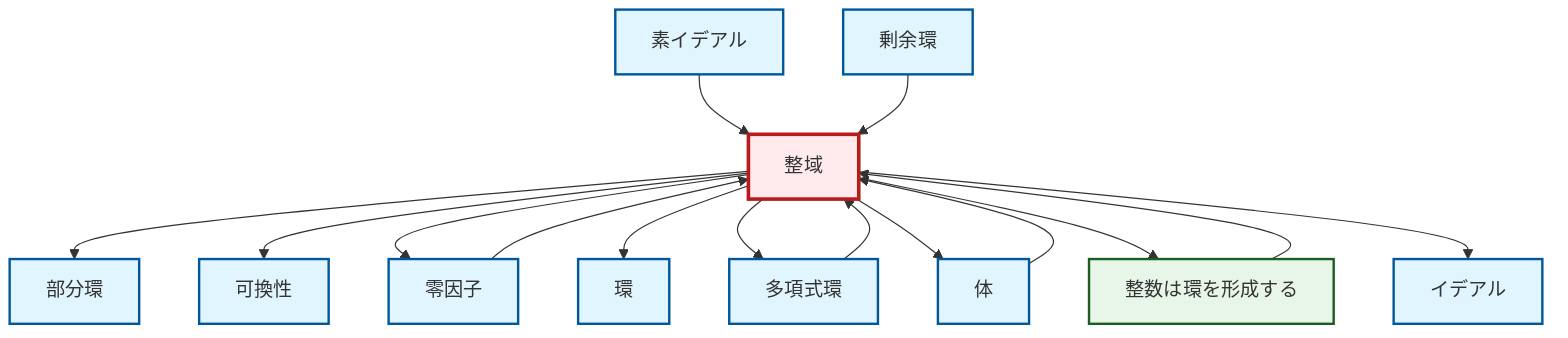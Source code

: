graph TD
    classDef definition fill:#e1f5fe,stroke:#01579b,stroke-width:2px
    classDef theorem fill:#f3e5f5,stroke:#4a148c,stroke-width:2px
    classDef axiom fill:#fff3e0,stroke:#e65100,stroke-width:2px
    classDef example fill:#e8f5e9,stroke:#1b5e20,stroke-width:2px
    classDef current fill:#ffebee,stroke:#b71c1c,stroke-width:3px
    def-subring["部分環"]:::definition
    def-quotient-ring["剰余環"]:::definition
    ex-integers-ring["整数は環を形成する"]:::example
    def-prime-ideal["素イデアル"]:::definition
    def-polynomial-ring["多項式環"]:::definition
    def-field["体"]:::definition
    def-zero-divisor["零因子"]:::definition
    def-commutativity["可換性"]:::definition
    def-ideal["イデアル"]:::definition
    def-integral-domain["整域"]:::definition
    def-ring["環"]:::definition
    def-integral-domain --> def-subring
    def-integral-domain --> def-commutativity
    def-prime-ideal --> def-integral-domain
    def-polynomial-ring --> def-integral-domain
    def-integral-domain --> def-zero-divisor
    def-zero-divisor --> def-integral-domain
    def-field --> def-integral-domain
    def-integral-domain --> def-ring
    def-integral-domain --> def-polynomial-ring
    def-integral-domain --> def-field
    def-quotient-ring --> def-integral-domain
    def-integral-domain --> ex-integers-ring
    def-integral-domain --> def-ideal
    ex-integers-ring --> def-integral-domain
    class def-integral-domain current